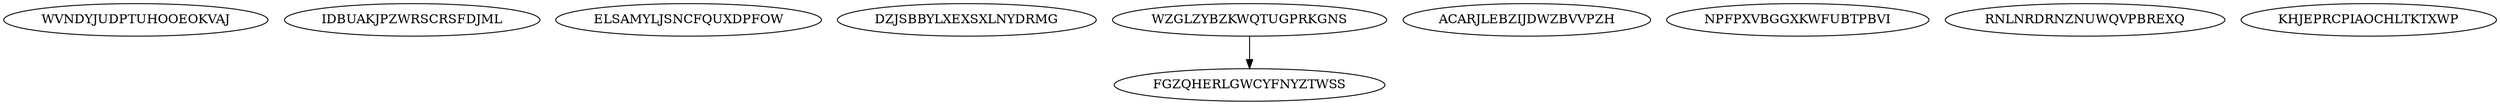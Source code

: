 digraph N10M1 {
	WVNDYJUDPTUHOOEOKVAJ	[Weight=19];
	IDBUAKJPZWRSCRSFDJML	[Weight=12];
	ELSAMYLJSNCFQUXDPFOW	[Weight=14];
	DZJSBBYLXEXSXLNYDRMG	[Weight=11];
	WZGLZYBZKWQTUGPRKGNS	[Weight=14];
	ACARJLEBZIJDWZBVVPZH	[Weight=19];
	NPFPXVBGGXKWFUBTPBVI	[Weight=17];
	RNLNRDRNZNUWQVPBREXQ	[Weight=17];
	FGZQHERLGWCYFNYZTWSS	[Weight=18];
	KHJEPRCPIAOCHLTKTXWP	[Weight=12];
	WZGLZYBZKWQTUGPRKGNS -> FGZQHERLGWCYFNYZTWSS [Weight=20];
}
